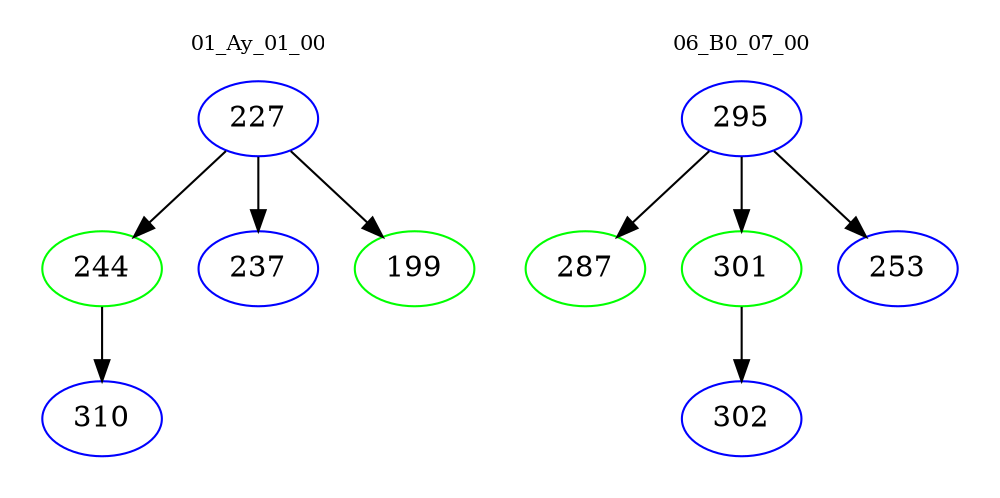 digraph{
subgraph cluster_0 {
color = white
label = "01_Ay_01_00";
fontsize=10;
T0_227 [label="227", color="blue"]
T0_227 -> T0_244 [color="black"]
T0_244 [label="244", color="green"]
T0_244 -> T0_310 [color="black"]
T0_310 [label="310", color="blue"]
T0_227 -> T0_237 [color="black"]
T0_237 [label="237", color="blue"]
T0_227 -> T0_199 [color="black"]
T0_199 [label="199", color="green"]
}
subgraph cluster_1 {
color = white
label = "06_B0_07_00";
fontsize=10;
T1_295 [label="295", color="blue"]
T1_295 -> T1_287 [color="black"]
T1_287 [label="287", color="green"]
T1_295 -> T1_301 [color="black"]
T1_301 [label="301", color="green"]
T1_301 -> T1_302 [color="black"]
T1_302 [label="302", color="blue"]
T1_295 -> T1_253 [color="black"]
T1_253 [label="253", color="blue"]
}
}
